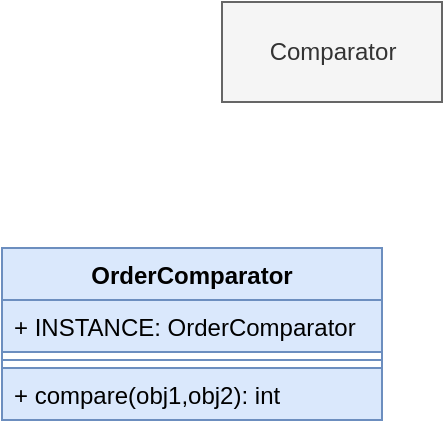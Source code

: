 <mxfile version="11.0.8" type="github"><diagram id="lD9gDl08un2Dwqc65QAU" name="第 1 页"><mxGraphModel dx="868" dy="452" grid="1" gridSize="10" guides="1" tooltips="1" connect="1" arrows="1" fold="1" page="1" pageScale="1" pageWidth="827" pageHeight="1169" math="0" shadow="0"><root><mxCell id="0"/><mxCell id="1" parent="0"/><mxCell id="EuqFj8Q9E3NR37t4KOPE-1" value="Comparator" style="html=1;fillColor=#f5f5f5;strokeColor=#666666;fontColor=#333333;" parent="1" vertex="1"><mxGeometry x="240" y="280" width="110" height="50" as="geometry"/></mxCell><mxCell id="VoUFPrHFynEAKyCyIDIe-1" value="OrderComparator" style="swimlane;fontStyle=1;align=center;verticalAlign=top;childLayout=stackLayout;horizontal=1;startSize=26;horizontalStack=0;resizeParent=1;resizeParentMax=0;resizeLast=0;collapsible=1;marginBottom=0;fillColor=#dae8fc;strokeColor=#6c8ebf;" vertex="1" parent="1"><mxGeometry x="130" y="403" width="190" height="86" as="geometry"/></mxCell><mxCell id="VoUFPrHFynEAKyCyIDIe-2" value="+ INSTANCE: OrderComparator" style="text;strokeColor=#6c8ebf;fillColor=#dae8fc;align=left;verticalAlign=top;spacingLeft=4;spacingRight=4;overflow=hidden;rotatable=0;points=[[0,0.5],[1,0.5]];portConstraint=eastwest;" vertex="1" parent="VoUFPrHFynEAKyCyIDIe-1"><mxGeometry y="26" width="190" height="26" as="geometry"/></mxCell><mxCell id="VoUFPrHFynEAKyCyIDIe-3" value="" style="line;strokeWidth=1;fillColor=#dae8fc;align=left;verticalAlign=middle;spacingTop=-1;spacingLeft=3;spacingRight=3;rotatable=0;labelPosition=right;points=[];portConstraint=eastwest;strokeColor=#6c8ebf;" vertex="1" parent="VoUFPrHFynEAKyCyIDIe-1"><mxGeometry y="52" width="190" height="8" as="geometry"/></mxCell><mxCell id="VoUFPrHFynEAKyCyIDIe-4" value="+ compare(obj1,obj2): int" style="text;strokeColor=#6c8ebf;fillColor=#dae8fc;align=left;verticalAlign=top;spacingLeft=4;spacingRight=4;overflow=hidden;rotatable=0;points=[[0,0.5],[1,0.5]];portConstraint=eastwest;" vertex="1" parent="VoUFPrHFynEAKyCyIDIe-1"><mxGeometry y="60" width="190" height="26" as="geometry"/></mxCell></root></mxGraphModel></diagram></mxfile>
